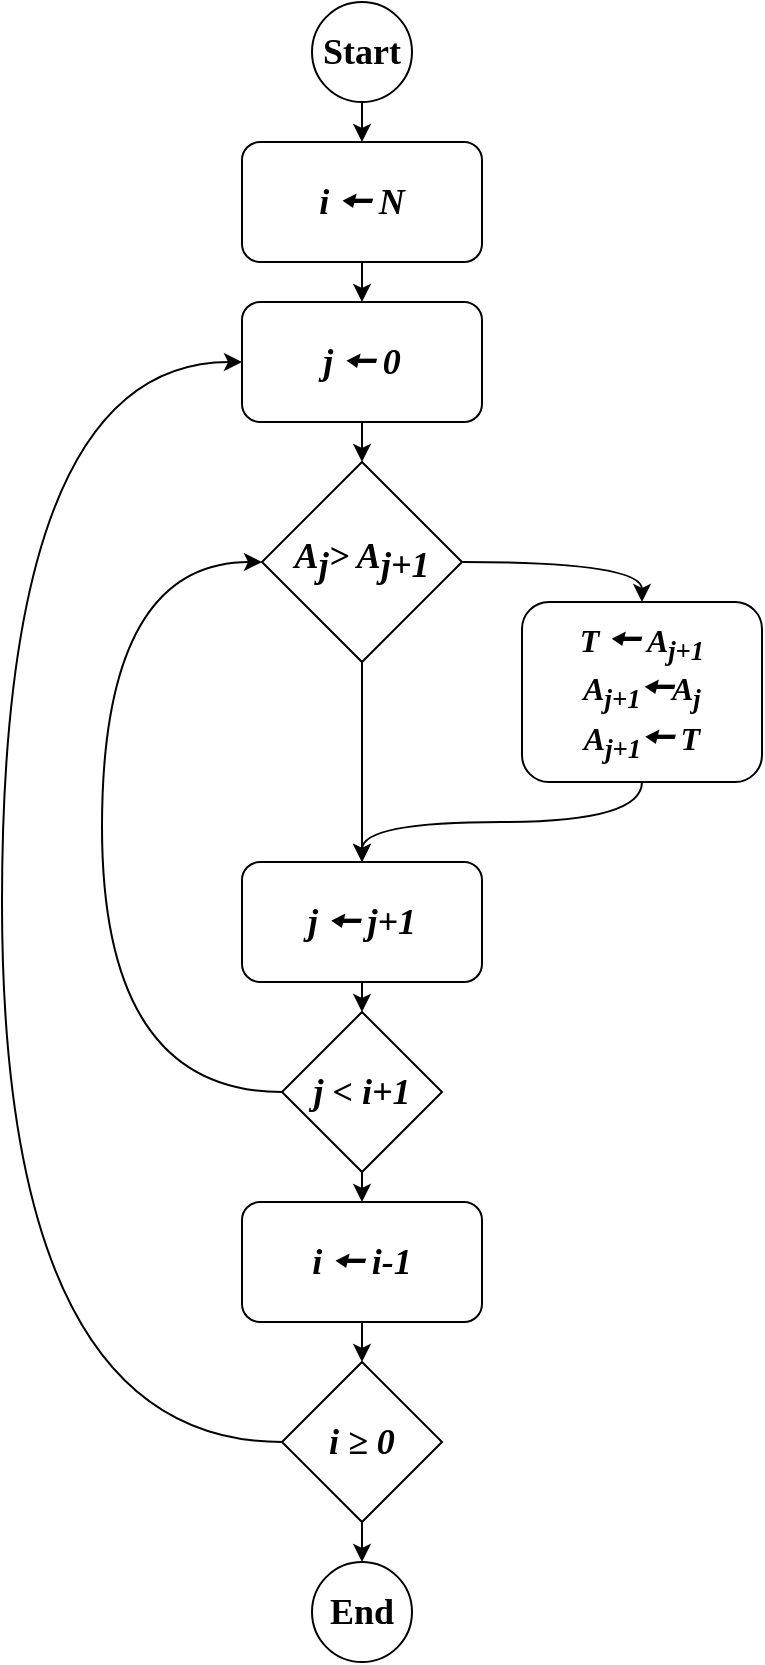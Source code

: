 <mxfile>
    <diagram id="LywhP6cWtTAeKPSWornb" name="Page-1">
        <mxGraphModel dx="1113" dy="787" grid="1" gridSize="10" guides="1" tooltips="1" connect="1" arrows="1" fold="1" page="1" pageScale="1" pageWidth="827" pageHeight="1169" math="0" shadow="0">
            <root>
                <mxCell id="0"/>
                <mxCell id="1" parent="0"/>
                <mxCell id="14" style="edgeStyle=orthogonalEdgeStyle;rounded=0;orthogonalLoop=1;jettySize=auto;html=1;exitX=0.5;exitY=1;exitDx=0;exitDy=0;entryX=0.5;entryY=0;entryDx=0;entryDy=0;fontFamily=Georgia;fontSize=18;" edge="1" parent="1" source="2" target="3">
                    <mxGeometry relative="1" as="geometry"/>
                </mxCell>
                <mxCell id="2" value="&lt;font style=&quot;font-size: 18px;&quot;&gt;&lt;span style=&quot;font-size: 18px&quot;&gt;i &lt;/span&gt;&lt;span style=&quot;font-size: 18px&quot;&gt;&lt;span style=&quot;font-size: 18px;&quot;&gt;🠔&lt;/span&gt;&lt;/span&gt;&lt;span style=&quot;font-size: 18px&quot;&gt;&amp;nbsp;N&lt;/span&gt;&lt;/font&gt;" style="rounded=1;whiteSpace=wrap;html=1;fontStyle=3;fontFamily=Georgia;fontSize=18;" vertex="1" parent="1">
                    <mxGeometry x="260" y="70" width="120" height="60" as="geometry"/>
                </mxCell>
                <mxCell id="13" style="edgeStyle=orthogonalEdgeStyle;rounded=0;orthogonalLoop=1;jettySize=auto;html=1;exitX=0.5;exitY=1;exitDx=0;exitDy=0;entryX=0.5;entryY=0;entryDx=0;entryDy=0;fontFamily=Georgia;fontSize=18;" edge="1" parent="1" source="3" target="8">
                    <mxGeometry relative="1" as="geometry"/>
                </mxCell>
                <mxCell id="3" value="&lt;font style=&quot;font-size: 18px;&quot;&gt;&lt;span style=&quot;font-size: 18px&quot;&gt;j &lt;/span&gt;&lt;span style=&quot;font-size: 18px&quot;&gt;&lt;span style=&quot;font-size: 18px;&quot;&gt;🠔&lt;/span&gt;&lt;/span&gt;&lt;span style=&quot;font-size: 18px&quot;&gt;&amp;nbsp;0&lt;/span&gt;&lt;/font&gt;" style="rounded=1;whiteSpace=wrap;html=1;fontStyle=3;fontFamily=Georgia;fontSize=18;" vertex="1" parent="1">
                    <mxGeometry x="260" y="150" width="120" height="60" as="geometry"/>
                </mxCell>
                <mxCell id="11" style="edgeStyle=orthogonalEdgeStyle;orthogonalLoop=1;jettySize=auto;html=1;exitX=0.5;exitY=1;exitDx=0;exitDy=0;entryX=0.5;entryY=0;entryDx=0;entryDy=0;fontFamily=Georgia;fontSize=18;curved=1;" edge="1" parent="1" source="4" target="5">
                    <mxGeometry relative="1" as="geometry"/>
                </mxCell>
                <mxCell id="4" value="&lt;font style=&quot;font-size: 16px&quot;&gt;T&amp;nbsp;&lt;span style=&quot;font-size: 18px&quot;&gt;🠔&lt;/span&gt;&amp;nbsp;A&lt;sub&gt;j+1&lt;br style=&quot;font-size: 16px&quot;&gt;&lt;/sub&gt;A&lt;sub&gt;j+1&lt;/sub&gt;&lt;span style=&quot;font-size: 18px&quot;&gt;🠔&lt;/span&gt;A&lt;sub&gt;j&lt;br style=&quot;font-size: 16px&quot;&gt;&lt;/sub&gt;A&lt;sub&gt;j+1&lt;/sub&gt;&lt;span style=&quot;font-size: 18px&quot;&gt;🠔&lt;/span&gt;&amp;nbsp;T&lt;/font&gt;" style="rounded=1;whiteSpace=wrap;html=1;fontStyle=3;fontFamily=Georgia;fontSize=18;align=center;" vertex="1" parent="1">
                    <mxGeometry x="400" y="300" width="120" height="90" as="geometry"/>
                </mxCell>
                <mxCell id="25" style="edgeStyle=orthogonalEdgeStyle;curved=1;orthogonalLoop=1;jettySize=auto;html=1;exitX=0.5;exitY=1;exitDx=0;exitDy=0;entryX=0.5;entryY=0;entryDx=0;entryDy=0;fontFamily=Georgia;fontSize=18;" edge="1" parent="1" source="5" target="16">
                    <mxGeometry relative="1" as="geometry"/>
                </mxCell>
                <mxCell id="5" value="&lt;font style=&quot;font-size: 18px;&quot;&gt;&lt;span style=&quot;font-size: 18px&quot;&gt;j &lt;/span&gt;&lt;span style=&quot;font-size: 18px&quot;&gt;&lt;span style=&quot;font-size: 18px;&quot;&gt;🠔&lt;/span&gt;&lt;/span&gt;&lt;span style=&quot;font-size: 18px&quot;&gt;&amp;nbsp;j+1&lt;/span&gt;&lt;/font&gt;" style="rounded=1;whiteSpace=wrap;html=1;fontStyle=3;fontFamily=Georgia;fontSize=18;" vertex="1" parent="1">
                    <mxGeometry x="260" y="430" width="120" height="60" as="geometry"/>
                </mxCell>
                <mxCell id="30" style="edgeStyle=orthogonalEdgeStyle;curved=1;orthogonalLoop=1;jettySize=auto;html=1;exitX=0.5;exitY=1;exitDx=0;exitDy=0;entryX=0.5;entryY=0;entryDx=0;entryDy=0;fontFamily=Georgia;fontSize=18;" edge="1" parent="1" source="7" target="17">
                    <mxGeometry relative="1" as="geometry"/>
                </mxCell>
                <mxCell id="7" value="&lt;font style=&quot;font-size: 18px;&quot;&gt;&lt;span style=&quot;font-size: 18px&quot;&gt;i &lt;/span&gt;&lt;span style=&quot;font-size: 18px&quot;&gt;&lt;span style=&quot;font-size: 18px;&quot;&gt;🠔&lt;/span&gt;&lt;/span&gt;&lt;span style=&quot;font-size: 18px&quot;&gt;&amp;nbsp;i-1&lt;/span&gt;&lt;/font&gt;" style="rounded=1;whiteSpace=wrap;html=1;fontStyle=3;fontFamily=Georgia;fontSize=18;" vertex="1" parent="1">
                    <mxGeometry x="260" y="600" width="120" height="60" as="geometry"/>
                </mxCell>
                <mxCell id="12" style="edgeStyle=orthogonalEdgeStyle;orthogonalLoop=1;jettySize=auto;html=1;exitX=1;exitY=0.5;exitDx=0;exitDy=0;entryX=0.5;entryY=0;entryDx=0;entryDy=0;fontFamily=Georgia;fontSize=18;curved=1;" edge="1" parent="1" source="8" target="4">
                    <mxGeometry relative="1" as="geometry"/>
                </mxCell>
                <mxCell id="24" style="edgeStyle=orthogonalEdgeStyle;curved=1;orthogonalLoop=1;jettySize=auto;html=1;exitX=0.5;exitY=1;exitDx=0;exitDy=0;entryX=0.5;entryY=0;entryDx=0;entryDy=0;fontFamily=Georgia;fontSize=18;" edge="1" parent="1" source="8" target="5">
                    <mxGeometry relative="1" as="geometry"/>
                </mxCell>
                <mxCell id="8" value="A&lt;sub style=&quot;font-size: 18px;&quot;&gt;j&lt;/sub&gt;&amp;gt; A&lt;sub style=&quot;font-size: 18px;&quot;&gt;j+1&lt;/sub&gt;" style="rhombus;whiteSpace=wrap;html=1;fontFamily=Georgia;fontSize=18;fontStyle=3" vertex="1" parent="1">
                    <mxGeometry x="270" y="230" width="100" height="100" as="geometry"/>
                </mxCell>
                <mxCell id="26" style="edgeStyle=orthogonalEdgeStyle;curved=1;orthogonalLoop=1;jettySize=auto;html=1;exitX=0.5;exitY=1;exitDx=0;exitDy=0;entryX=0.5;entryY=0;entryDx=0;entryDy=0;fontFamily=Georgia;fontSize=18;" edge="1" parent="1" source="16" target="7">
                    <mxGeometry relative="1" as="geometry"/>
                </mxCell>
                <mxCell id="28" style="edgeStyle=orthogonalEdgeStyle;curved=1;orthogonalLoop=1;jettySize=auto;html=1;exitX=0;exitY=0.5;exitDx=0;exitDy=0;entryX=0;entryY=0.5;entryDx=0;entryDy=0;fontFamily=Georgia;fontSize=18;" edge="1" parent="1" source="16" target="8">
                    <mxGeometry relative="1" as="geometry">
                        <Array as="points">
                            <mxPoint x="190" y="545"/>
                            <mxPoint x="190" y="280"/>
                        </Array>
                    </mxGeometry>
                </mxCell>
                <mxCell id="16" value="j &amp;lt; i+1" style="rhombus;whiteSpace=wrap;html=1;fontFamily=Georgia;fontSize=18;fontStyle=3" vertex="1" parent="1">
                    <mxGeometry x="280" y="505" width="80" height="80" as="geometry"/>
                </mxCell>
                <mxCell id="29" style="edgeStyle=orthogonalEdgeStyle;curved=1;orthogonalLoop=1;jettySize=auto;html=1;exitX=0;exitY=0.5;exitDx=0;exitDy=0;entryX=0;entryY=0.5;entryDx=0;entryDy=0;fontFamily=Georgia;fontSize=18;" edge="1" parent="1" source="17" target="3">
                    <mxGeometry relative="1" as="geometry">
                        <Array as="points">
                            <mxPoint x="140" y="720"/>
                            <mxPoint x="140" y="180"/>
                        </Array>
                    </mxGeometry>
                </mxCell>
                <mxCell id="34" style="edgeStyle=orthogonalEdgeStyle;curved=1;orthogonalLoop=1;jettySize=auto;html=1;exitX=0.5;exitY=1;exitDx=0;exitDy=0;entryX=0.5;entryY=0;entryDx=0;entryDy=0;fontFamily=Georgia;fontSize=18;" edge="1" parent="1" source="17" target="33">
                    <mxGeometry relative="1" as="geometry"/>
                </mxCell>
                <mxCell id="17" value="i ≥ 0" style="rhombus;whiteSpace=wrap;html=1;fontFamily=Georgia;fontSize=18;fontStyle=3" vertex="1" parent="1">
                    <mxGeometry x="280" y="680" width="80" height="80" as="geometry"/>
                </mxCell>
                <mxCell id="32" style="edgeStyle=orthogonalEdgeStyle;curved=1;orthogonalLoop=1;jettySize=auto;html=1;exitX=0.5;exitY=1;exitDx=0;exitDy=0;entryX=0.5;entryY=0;entryDx=0;entryDy=0;fontFamily=Georgia;fontSize=18;" edge="1" parent="1" source="31" target="2">
                    <mxGeometry relative="1" as="geometry"/>
                </mxCell>
                <mxCell id="31" value="&lt;b&gt;Start&lt;/b&gt;" style="ellipse;whiteSpace=wrap;html=1;aspect=fixed;fontFamily=Georgia;fontSize=18;" vertex="1" parent="1">
                    <mxGeometry x="295" width="50" height="50" as="geometry"/>
                </mxCell>
                <mxCell id="33" value="&lt;b&gt;End&lt;/b&gt;" style="ellipse;whiteSpace=wrap;html=1;aspect=fixed;fontFamily=Georgia;fontSize=18;" vertex="1" parent="1">
                    <mxGeometry x="295" y="780" width="50" height="50" as="geometry"/>
                </mxCell>
            </root>
        </mxGraphModel>
    </diagram>
</mxfile>